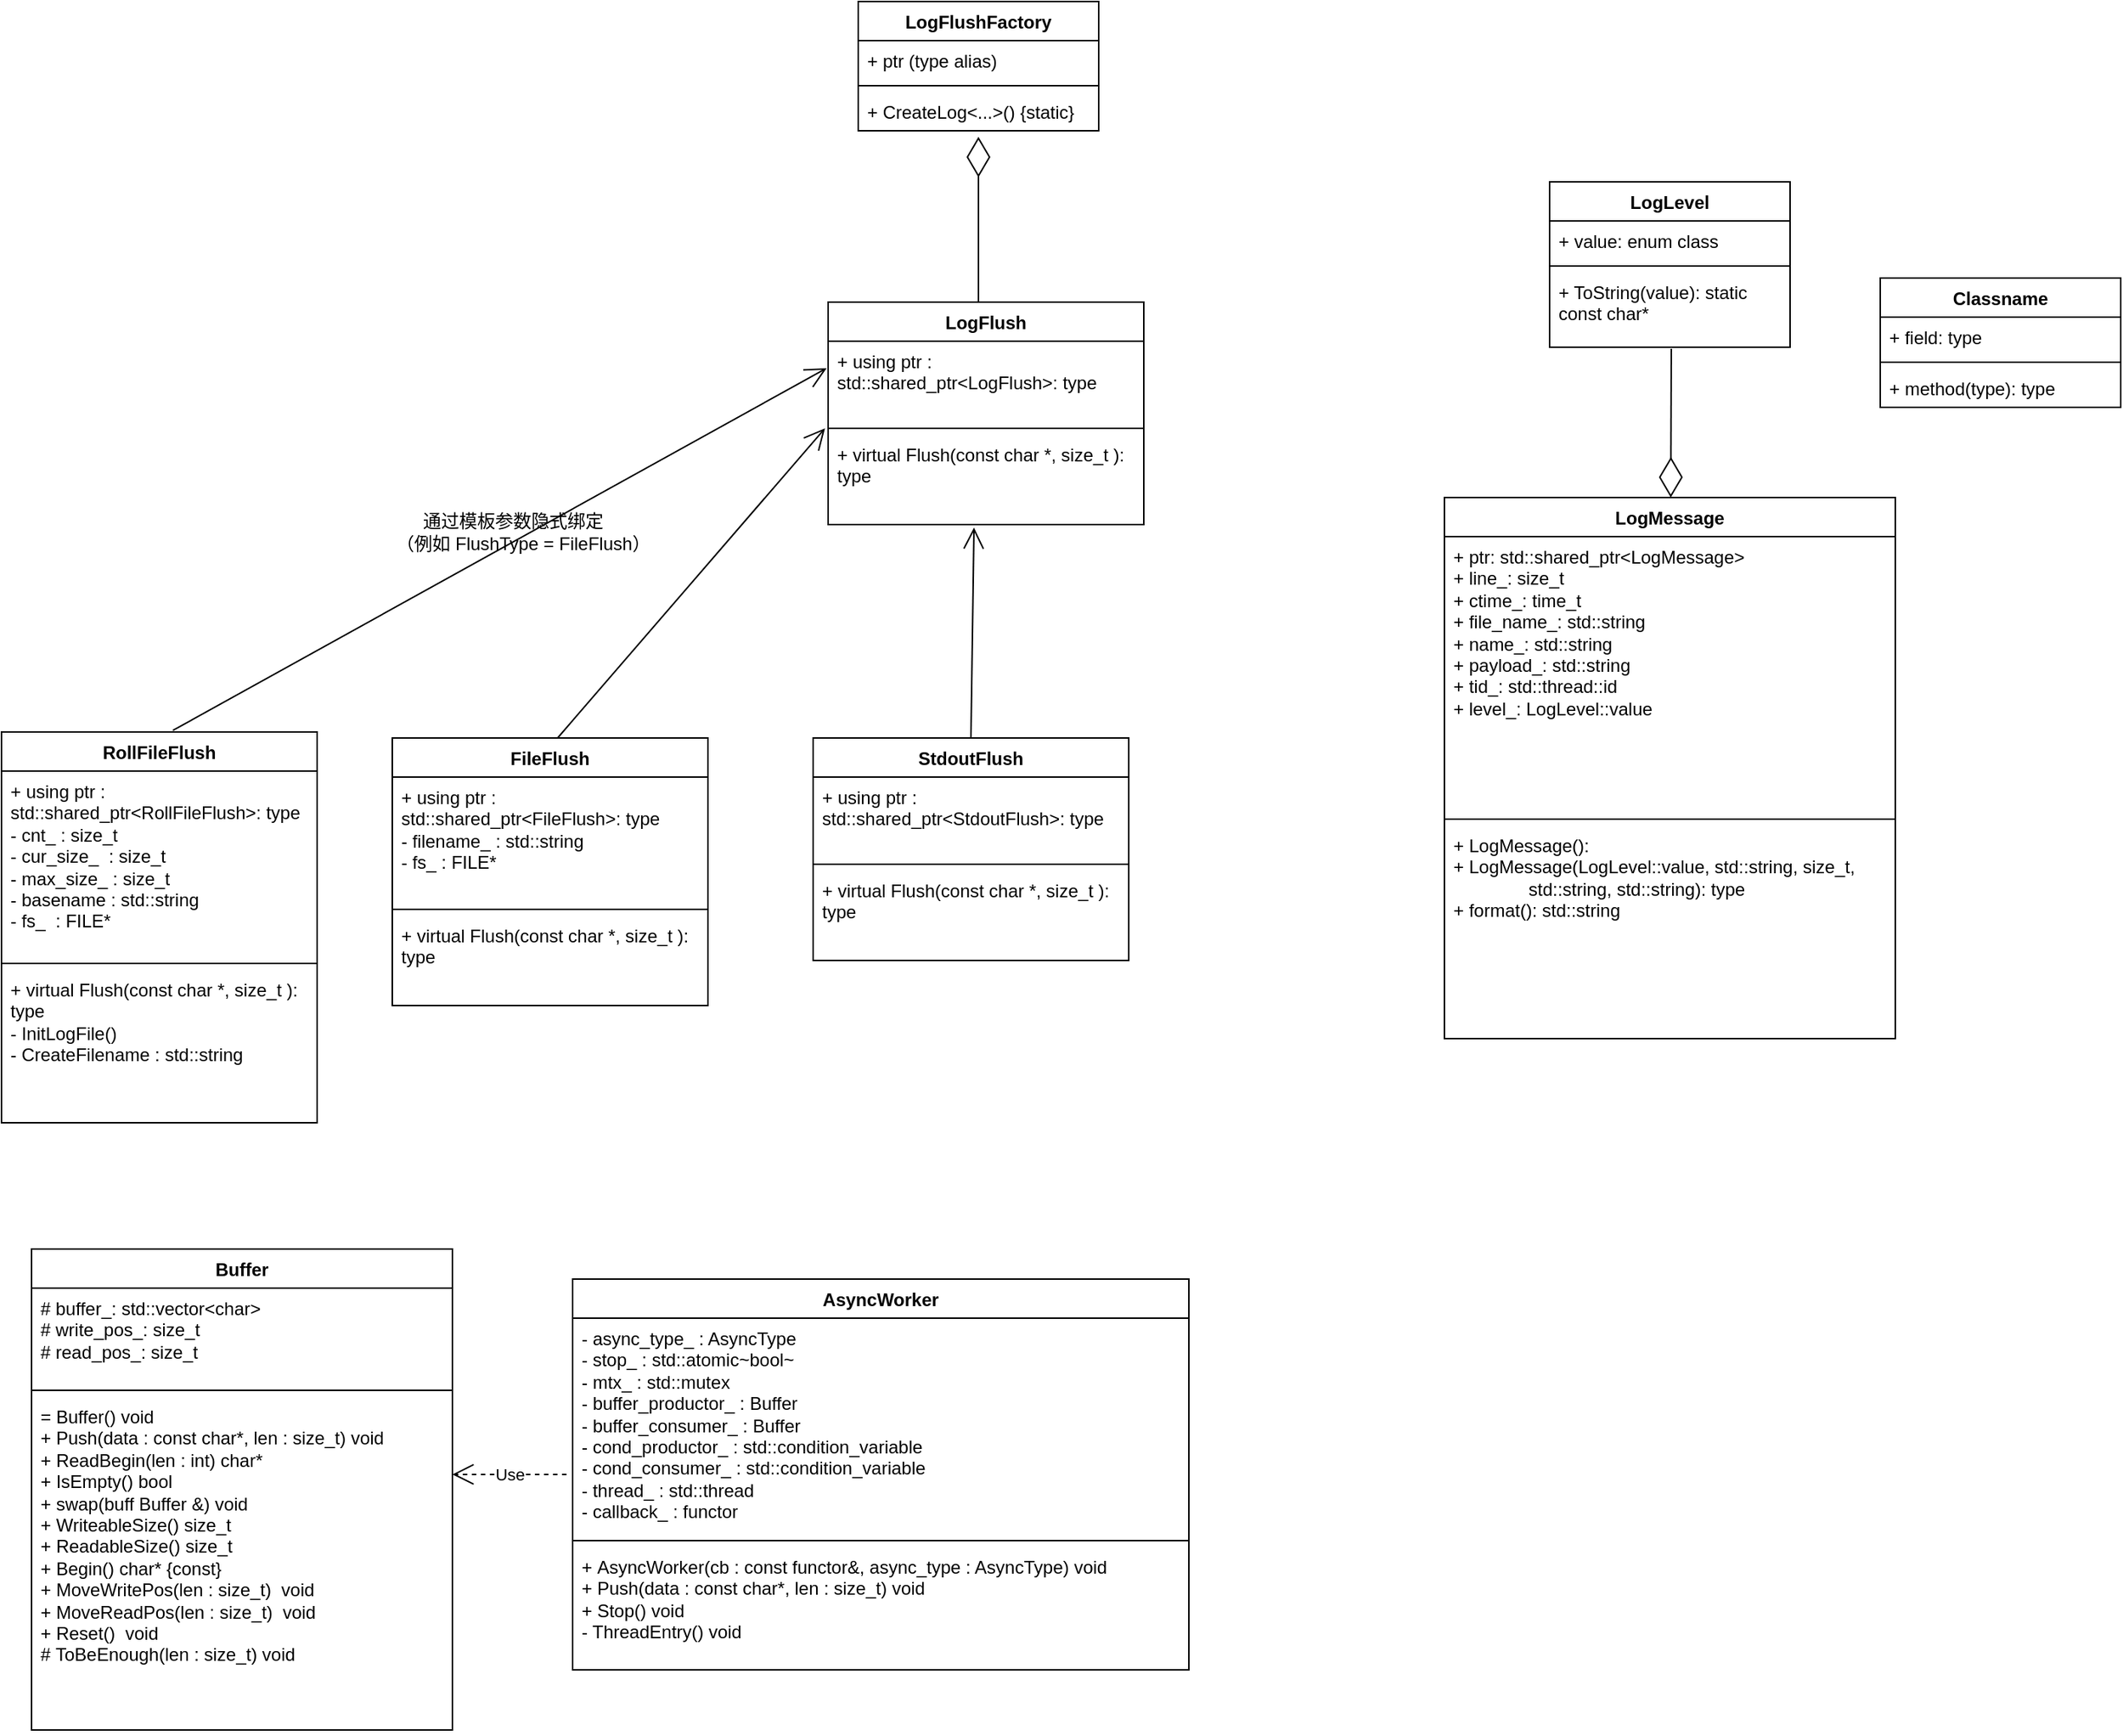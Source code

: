 <mxfile version="26.1.3">
  <diagram name="第 1 页" id="fOuAMprKsr2X9MjwaEno">
    <mxGraphModel dx="2261" dy="738" grid="1" gridSize="10" guides="1" tooltips="1" connect="1" arrows="1" fold="1" page="1" pageScale="1" pageWidth="827" pageHeight="1169" math="0" shadow="0">
      <root>
        <mxCell id="0" />
        <mxCell id="1" parent="0" />
        <mxCell id="z3Is95D2eXdALTqiWvSm-1" value="LogLevel" style="swimlane;fontStyle=1;align=center;verticalAlign=top;childLayout=stackLayout;horizontal=1;startSize=26;horizontalStack=0;resizeParent=1;resizeParentMax=0;resizeLast=0;collapsible=1;marginBottom=0;whiteSpace=wrap;html=1;" parent="1" vertex="1">
          <mxGeometry x="400" y="130" width="160" height="110" as="geometry" />
        </mxCell>
        <mxCell id="z3Is95D2eXdALTqiWvSm-2" value="+ value: enum class" style="text;strokeColor=none;fillColor=none;align=left;verticalAlign=top;spacingLeft=4;spacingRight=4;overflow=hidden;rotatable=0;points=[[0,0.5],[1,0.5]];portConstraint=eastwest;whiteSpace=wrap;html=1;" parent="z3Is95D2eXdALTqiWvSm-1" vertex="1">
          <mxGeometry y="26" width="160" height="26" as="geometry" />
        </mxCell>
        <mxCell id="z3Is95D2eXdALTqiWvSm-3" value="" style="line;strokeWidth=1;fillColor=none;align=left;verticalAlign=middle;spacingTop=-1;spacingLeft=3;spacingRight=3;rotatable=0;labelPosition=right;points=[];portConstraint=eastwest;strokeColor=inherit;" parent="z3Is95D2eXdALTqiWvSm-1" vertex="1">
          <mxGeometry y="52" width="160" height="8" as="geometry" />
        </mxCell>
        <mxCell id="z3Is95D2eXdALTqiWvSm-4" value="+ ToString(value): static const char*" style="text;strokeColor=none;fillColor=none;align=left;verticalAlign=top;spacingLeft=4;spacingRight=4;overflow=hidden;rotatable=0;points=[[0,0.5],[1,0.5]];portConstraint=eastwest;whiteSpace=wrap;html=1;" parent="z3Is95D2eXdALTqiWvSm-1" vertex="1">
          <mxGeometry y="60" width="160" height="50" as="geometry" />
        </mxCell>
        <mxCell id="z3Is95D2eXdALTqiWvSm-5" value="LogMessage" style="swimlane;fontStyle=1;align=center;verticalAlign=top;childLayout=stackLayout;horizontal=1;startSize=26;horizontalStack=0;resizeParent=1;resizeParentMax=0;resizeLast=0;collapsible=1;marginBottom=0;whiteSpace=wrap;html=1;" parent="1" vertex="1">
          <mxGeometry x="330" y="340" width="300" height="360" as="geometry" />
        </mxCell>
        <mxCell id="z3Is95D2eXdALTqiWvSm-6" value="+ ptr: std::shared_ptr&amp;lt;LogMessage&amp;gt;&lt;div&gt;+ line_: size_t&lt;/div&gt;&lt;div&gt;+ ctime_: time_t&lt;/div&gt;&lt;div&gt;+ file_name_: std::string&lt;/div&gt;&lt;div&gt;+ name_: std::string&lt;/div&gt;&lt;div&gt;&lt;div&gt;+ payload_: std::string&lt;/div&gt;&lt;div&gt;+ tid_: std::thread::id&lt;/div&gt;&lt;/div&gt;&lt;div&gt;&lt;div&gt;+ level_: LogLevel::value&lt;/div&gt;&lt;/div&gt;" style="text;strokeColor=none;fillColor=none;align=left;verticalAlign=top;spacingLeft=4;spacingRight=4;overflow=hidden;rotatable=0;points=[[0,0.5],[1,0.5]];portConstraint=eastwest;whiteSpace=wrap;html=1;" parent="z3Is95D2eXdALTqiWvSm-5" vertex="1">
          <mxGeometry y="26" width="300" height="184" as="geometry" />
        </mxCell>
        <mxCell id="z3Is95D2eXdALTqiWvSm-7" value="" style="line;strokeWidth=1;fillColor=none;align=left;verticalAlign=middle;spacingTop=-1;spacingLeft=3;spacingRight=3;rotatable=0;labelPosition=right;points=[];portConstraint=eastwest;strokeColor=inherit;" parent="z3Is95D2eXdALTqiWvSm-5" vertex="1">
          <mxGeometry y="210" width="300" height="8" as="geometry" />
        </mxCell>
        <mxCell id="z3Is95D2eXdALTqiWvSm-8" value="+ LogMessage():&amp;nbsp;&lt;div&gt;+ LogMessage(&lt;span style=&quot;background-color: transparent;&quot;&gt;LogLevel::value, std::string, size_t,&lt;br&gt;&lt;/span&gt;&lt;span style=&quot;background-color: transparent;&quot;&gt;&amp;nbsp; &amp;nbsp; &amp;nbsp; &amp;nbsp; &amp;nbsp; &amp;nbsp; &amp;nbsp; &amp;nbsp;std::string, std::string&lt;/span&gt;): type&lt;/div&gt;&lt;div&gt;+ format(): std::string&lt;/div&gt;" style="text;strokeColor=none;fillColor=none;align=left;verticalAlign=top;spacingLeft=4;spacingRight=4;overflow=hidden;rotatable=0;points=[[0,0.5],[1,0.5]];portConstraint=eastwest;whiteSpace=wrap;html=1;" parent="z3Is95D2eXdALTqiWvSm-5" vertex="1">
          <mxGeometry y="218" width="300" height="142" as="geometry" />
        </mxCell>
        <mxCell id="z3Is95D2eXdALTqiWvSm-9" value="Classname" style="swimlane;fontStyle=1;align=center;verticalAlign=top;childLayout=stackLayout;horizontal=1;startSize=26;horizontalStack=0;resizeParent=1;resizeParentMax=0;resizeLast=0;collapsible=1;marginBottom=0;whiteSpace=wrap;html=1;" parent="1" vertex="1">
          <mxGeometry x="620" y="194" width="160" height="86" as="geometry" />
        </mxCell>
        <mxCell id="z3Is95D2eXdALTqiWvSm-10" value="+ field: type" style="text;strokeColor=none;fillColor=none;align=left;verticalAlign=top;spacingLeft=4;spacingRight=4;overflow=hidden;rotatable=0;points=[[0,0.5],[1,0.5]];portConstraint=eastwest;whiteSpace=wrap;html=1;" parent="z3Is95D2eXdALTqiWvSm-9" vertex="1">
          <mxGeometry y="26" width="160" height="26" as="geometry" />
        </mxCell>
        <mxCell id="z3Is95D2eXdALTqiWvSm-11" value="" style="line;strokeWidth=1;fillColor=none;align=left;verticalAlign=middle;spacingTop=-1;spacingLeft=3;spacingRight=3;rotatable=0;labelPosition=right;points=[];portConstraint=eastwest;strokeColor=inherit;" parent="z3Is95D2eXdALTqiWvSm-9" vertex="1">
          <mxGeometry y="52" width="160" height="8" as="geometry" />
        </mxCell>
        <mxCell id="z3Is95D2eXdALTqiWvSm-12" value="+ method(type): type" style="text;strokeColor=none;fillColor=none;align=left;verticalAlign=top;spacingLeft=4;spacingRight=4;overflow=hidden;rotatable=0;points=[[0,0.5],[1,0.5]];portConstraint=eastwest;whiteSpace=wrap;html=1;" parent="z3Is95D2eXdALTqiWvSm-9" vertex="1">
          <mxGeometry y="60" width="160" height="26" as="geometry" />
        </mxCell>
        <mxCell id="IWvmdIMH10l5KPkmLy84-1" value="LogFlush" style="swimlane;fontStyle=1;align=center;verticalAlign=top;childLayout=stackLayout;horizontal=1;startSize=26;horizontalStack=0;resizeParent=1;resizeParentMax=0;resizeLast=0;collapsible=1;marginBottom=0;whiteSpace=wrap;html=1;" parent="1" vertex="1">
          <mxGeometry x="-80" y="210" width="210" height="148" as="geometry" />
        </mxCell>
        <mxCell id="IWvmdIMH10l5KPkmLy84-25" value="" style="endArrow=diamondThin;endFill=0;endSize=24;html=1;rounded=0;entryX=0.5;entryY=1.154;entryDx=0;entryDy=0;entryPerimeter=0;" parent="IWvmdIMH10l5KPkmLy84-1" target="IWvmdIMH10l5KPkmLy84-24" edge="1">
          <mxGeometry width="160" relative="1" as="geometry">
            <mxPoint x="100" as="sourcePoint" />
            <mxPoint x="260" as="targetPoint" />
          </mxGeometry>
        </mxCell>
        <mxCell id="IWvmdIMH10l5KPkmLy84-2" value="+ using ptr : std::shared_ptr&amp;lt;LogFlush&amp;gt;: type" style="text;strokeColor=none;fillColor=none;align=left;verticalAlign=top;spacingLeft=4;spacingRight=4;overflow=hidden;rotatable=0;points=[[0,0.5],[1,0.5]];portConstraint=eastwest;whiteSpace=wrap;html=1;" parent="IWvmdIMH10l5KPkmLy84-1" vertex="1">
          <mxGeometry y="26" width="210" height="54" as="geometry" />
        </mxCell>
        <mxCell id="IWvmdIMH10l5KPkmLy84-3" value="" style="line;strokeWidth=1;fillColor=none;align=left;verticalAlign=middle;spacingTop=-1;spacingLeft=3;spacingRight=3;rotatable=0;labelPosition=right;points=[];portConstraint=eastwest;strokeColor=inherit;" parent="IWvmdIMH10l5KPkmLy84-1" vertex="1">
          <mxGeometry y="80" width="210" height="8" as="geometry" />
        </mxCell>
        <mxCell id="IWvmdIMH10l5KPkmLy84-4" value="+&amp;nbsp;virtual Flush(const char *, size_t ): type" style="text;strokeColor=none;fillColor=none;align=left;verticalAlign=top;spacingLeft=4;spacingRight=4;overflow=hidden;rotatable=0;points=[[0,0.5],[1,0.5]];portConstraint=eastwest;whiteSpace=wrap;html=1;" parent="IWvmdIMH10l5KPkmLy84-1" vertex="1">
          <mxGeometry y="88" width="210" height="60" as="geometry" />
        </mxCell>
        <mxCell id="IWvmdIMH10l5KPkmLy84-5" value="" style="endArrow=diamondThin;endFill=0;endSize=24;html=1;rounded=0;exitX=0.506;exitY=1.02;exitDx=0;exitDy=0;exitPerimeter=0;" parent="1" source="z3Is95D2eXdALTqiWvSm-4" target="z3Is95D2eXdALTqiWvSm-5" edge="1">
          <mxGeometry width="160" relative="1" as="geometry">
            <mxPoint x="470" y="240" as="sourcePoint" />
            <mxPoint x="630" y="240" as="targetPoint" />
          </mxGeometry>
        </mxCell>
        <mxCell id="IWvmdIMH10l5KPkmLy84-7" value="StdoutFlush" style="swimlane;fontStyle=1;align=center;verticalAlign=top;childLayout=stackLayout;horizontal=1;startSize=26;horizontalStack=0;resizeParent=1;resizeParentMax=0;resizeLast=0;collapsible=1;marginBottom=0;whiteSpace=wrap;html=1;" parent="1" vertex="1">
          <mxGeometry x="-90" y="500" width="210" height="148" as="geometry" />
        </mxCell>
        <mxCell id="IWvmdIMH10l5KPkmLy84-8" value="+ using ptr : std::shared_ptr&amp;lt;StdoutFlush&amp;gt;: type" style="text;strokeColor=none;fillColor=none;align=left;verticalAlign=top;spacingLeft=4;spacingRight=4;overflow=hidden;rotatable=0;points=[[0,0.5],[1,0.5]];portConstraint=eastwest;whiteSpace=wrap;html=1;" parent="IWvmdIMH10l5KPkmLy84-7" vertex="1">
          <mxGeometry y="26" width="210" height="54" as="geometry" />
        </mxCell>
        <mxCell id="IWvmdIMH10l5KPkmLy84-9" value="" style="line;strokeWidth=1;fillColor=none;align=left;verticalAlign=middle;spacingTop=-1;spacingLeft=3;spacingRight=3;rotatable=0;labelPosition=right;points=[];portConstraint=eastwest;strokeColor=inherit;" parent="IWvmdIMH10l5KPkmLy84-7" vertex="1">
          <mxGeometry y="80" width="210" height="8" as="geometry" />
        </mxCell>
        <mxCell id="IWvmdIMH10l5KPkmLy84-10" value="+&amp;nbsp;virtual Flush(const char *, size_t ): type" style="text;strokeColor=none;fillColor=none;align=left;verticalAlign=top;spacingLeft=4;spacingRight=4;overflow=hidden;rotatable=0;points=[[0,0.5],[1,0.5]];portConstraint=eastwest;whiteSpace=wrap;html=1;" parent="IWvmdIMH10l5KPkmLy84-7" vertex="1">
          <mxGeometry y="88" width="210" height="60" as="geometry" />
        </mxCell>
        <mxCell id="IWvmdIMH10l5KPkmLy84-11" value="FileFlush" style="swimlane;fontStyle=1;align=center;verticalAlign=top;childLayout=stackLayout;horizontal=1;startSize=26;horizontalStack=0;resizeParent=1;resizeParentMax=0;resizeLast=0;collapsible=1;marginBottom=0;whiteSpace=wrap;html=1;" parent="1" vertex="1">
          <mxGeometry x="-370" y="500" width="210" height="178" as="geometry" />
        </mxCell>
        <mxCell id="IWvmdIMH10l5KPkmLy84-27" value="" style="endArrow=open;endFill=1;endSize=12;html=1;rounded=0;entryX=-0.01;entryY=-0.067;entryDx=0;entryDy=0;entryPerimeter=0;" parent="IWvmdIMH10l5KPkmLy84-11" target="IWvmdIMH10l5KPkmLy84-4" edge="1">
          <mxGeometry width="160" relative="1" as="geometry">
            <mxPoint x="110" as="sourcePoint" />
            <mxPoint x="270" as="targetPoint" />
          </mxGeometry>
        </mxCell>
        <mxCell id="IWvmdIMH10l5KPkmLy84-12" value="+ using ptr : std::shared_ptr&amp;lt;FileFlush&amp;gt;: type&lt;div&gt;-&amp;nbsp;filename_ :&amp;nbsp;std::string&lt;/div&gt;&lt;div&gt;- fs_ :&amp;nbsp;FILE*&lt;/div&gt;" style="text;strokeColor=none;fillColor=none;align=left;verticalAlign=top;spacingLeft=4;spacingRight=4;overflow=hidden;rotatable=0;points=[[0,0.5],[1,0.5]];portConstraint=eastwest;whiteSpace=wrap;html=1;" parent="IWvmdIMH10l5KPkmLy84-11" vertex="1">
          <mxGeometry y="26" width="210" height="84" as="geometry" />
        </mxCell>
        <mxCell id="IWvmdIMH10l5KPkmLy84-13" value="" style="line;strokeWidth=1;fillColor=none;align=left;verticalAlign=middle;spacingTop=-1;spacingLeft=3;spacingRight=3;rotatable=0;labelPosition=right;points=[];portConstraint=eastwest;strokeColor=inherit;" parent="IWvmdIMH10l5KPkmLy84-11" vertex="1">
          <mxGeometry y="110" width="210" height="8" as="geometry" />
        </mxCell>
        <mxCell id="IWvmdIMH10l5KPkmLy84-14" value="+&amp;nbsp;virtual Flush(const char *, size_t ): type" style="text;strokeColor=none;fillColor=none;align=left;verticalAlign=top;spacingLeft=4;spacingRight=4;overflow=hidden;rotatable=0;points=[[0,0.5],[1,0.5]];portConstraint=eastwest;whiteSpace=wrap;html=1;" parent="IWvmdIMH10l5KPkmLy84-11" vertex="1">
          <mxGeometry y="118" width="210" height="60" as="geometry" />
        </mxCell>
        <mxCell id="IWvmdIMH10l5KPkmLy84-16" value="RollFileFlush" style="swimlane;fontStyle=1;align=center;verticalAlign=top;childLayout=stackLayout;horizontal=1;startSize=26;horizontalStack=0;resizeParent=1;resizeParentMax=0;resizeLast=0;collapsible=1;marginBottom=0;whiteSpace=wrap;html=1;" parent="1" vertex="1">
          <mxGeometry x="-630" y="496" width="210" height="260" as="geometry" />
        </mxCell>
        <mxCell id="IWvmdIMH10l5KPkmLy84-17" value="+ using ptr : std::shared_ptr&amp;lt;RollFileFlush&amp;gt;: type&lt;div&gt;&lt;span style=&quot;background-color: transparent; color: light-dark(rgb(0, 0, 0), rgb(255, 255, 255));&quot;&gt;- cnt_ :&amp;nbsp;&lt;/span&gt;size_t&amp;nbsp;&lt;div&gt;&lt;div&gt;-&amp;nbsp;&lt;span style=&quot;background-color: transparent; color: light-dark(rgb(0, 0, 0), rgb(255, 255, 255));&quot;&gt;cur_size_&lt;/span&gt;&lt;span style=&quot;background-color: transparent; color: light-dark(rgb(0, 0, 0), rgb(255, 255, 255));&quot;&gt;&amp;nbsp; :&amp;nbsp;&lt;/span&gt;&lt;span style=&quot;background-color: transparent;&quot;&gt;size_t&lt;/span&gt;&lt;/div&gt;&lt;div&gt;-&amp;nbsp;&lt;span style=&quot;background-color: transparent; color: light-dark(rgb(0, 0, 0), rgb(255, 255, 255));&quot;&gt;max_size_ :&lt;/span&gt;&lt;span style=&quot;background-color: transparent; color: light-dark(rgb(0, 0, 0), rgb(255, 255, 255));&quot;&gt;&amp;nbsp;size_t&amp;nbsp;&lt;/span&gt;&lt;/div&gt;&lt;div&gt;-&amp;nbsp;&lt;span style=&quot;background-color: transparent; color: light-dark(rgb(0, 0, 0), rgb(255, 255, 255));&quot;&gt;basename :&amp;nbsp;&lt;/span&gt;&lt;span style=&quot;background-color: transparent; color: light-dark(rgb(0, 0, 0), rgb(255, 255, 255));&quot;&gt;std::string&lt;/span&gt;&lt;/div&gt;&lt;div&gt;-&amp;nbsp;&lt;span style=&quot;background-color: transparent; color: light-dark(rgb(0, 0, 0), rgb(255, 255, 255));&quot;&gt;fs_&lt;/span&gt;&lt;span style=&quot;background-color: transparent; color: light-dark(rgb(0, 0, 0), rgb(255, 255, 255));&quot;&gt;&amp;nbsp; :&amp;nbsp;&lt;/span&gt;&lt;span style=&quot;background-color: transparent; color: light-dark(rgb(0, 0, 0), rgb(255, 255, 255));&quot;&gt;FILE*&lt;/span&gt;&lt;/div&gt;&lt;/div&gt;&lt;/div&gt;" style="text;strokeColor=none;fillColor=none;align=left;verticalAlign=top;spacingLeft=4;spacingRight=4;overflow=hidden;rotatable=0;points=[[0,0.5],[1,0.5]];portConstraint=eastwest;whiteSpace=wrap;html=1;" parent="IWvmdIMH10l5KPkmLy84-16" vertex="1">
          <mxGeometry y="26" width="210" height="124" as="geometry" />
        </mxCell>
        <mxCell id="IWvmdIMH10l5KPkmLy84-18" value="" style="line;strokeWidth=1;fillColor=none;align=left;verticalAlign=middle;spacingTop=-1;spacingLeft=3;spacingRight=3;rotatable=0;labelPosition=right;points=[];portConstraint=eastwest;strokeColor=inherit;" parent="IWvmdIMH10l5KPkmLy84-16" vertex="1">
          <mxGeometry y="150" width="210" height="8" as="geometry" />
        </mxCell>
        <mxCell id="IWvmdIMH10l5KPkmLy84-19" value="+&amp;nbsp;virtual Flush(const char *, size_t ): type&lt;div&gt;-&amp;nbsp;InitLogFile()&lt;/div&gt;&lt;div&gt;-&amp;nbsp;CreateFilename :&amp;nbsp;std::string&lt;/div&gt;&lt;div&gt;&lt;br&gt;&lt;/div&gt;" style="text;strokeColor=none;fillColor=none;align=left;verticalAlign=top;spacingLeft=4;spacingRight=4;overflow=hidden;rotatable=0;points=[[0,0.5],[1,0.5]];portConstraint=eastwest;whiteSpace=wrap;html=1;" parent="IWvmdIMH10l5KPkmLy84-16" vertex="1">
          <mxGeometry y="158" width="210" height="102" as="geometry" />
        </mxCell>
        <mxCell id="IWvmdIMH10l5KPkmLy84-21" value="LogFlushFactory" style="swimlane;fontStyle=1;align=center;verticalAlign=top;childLayout=stackLayout;horizontal=1;startSize=26;horizontalStack=0;resizeParent=1;resizeParentMax=0;resizeLast=0;collapsible=1;marginBottom=0;whiteSpace=wrap;html=1;" parent="1" vertex="1">
          <mxGeometry x="-60" y="10" width="160" height="86" as="geometry" />
        </mxCell>
        <mxCell id="IWvmdIMH10l5KPkmLy84-22" value="+ ptr (type alias)" style="text;strokeColor=none;fillColor=none;align=left;verticalAlign=top;spacingLeft=4;spacingRight=4;overflow=hidden;rotatable=0;points=[[0,0.5],[1,0.5]];portConstraint=eastwest;whiteSpace=wrap;html=1;" parent="IWvmdIMH10l5KPkmLy84-21" vertex="1">
          <mxGeometry y="26" width="160" height="26" as="geometry" />
        </mxCell>
        <mxCell id="IWvmdIMH10l5KPkmLy84-23" value="" style="line;strokeWidth=1;fillColor=none;align=left;verticalAlign=middle;spacingTop=-1;spacingLeft=3;spacingRight=3;rotatable=0;labelPosition=right;points=[];portConstraint=eastwest;strokeColor=inherit;" parent="IWvmdIMH10l5KPkmLy84-21" vertex="1">
          <mxGeometry y="52" width="160" height="8" as="geometry" />
        </mxCell>
        <mxCell id="IWvmdIMH10l5KPkmLy84-24" value="+ CreateLog&amp;lt;...&amp;gt;() {static}" style="text;strokeColor=none;fillColor=none;align=left;verticalAlign=top;spacingLeft=4;spacingRight=4;overflow=hidden;rotatable=0;points=[[0,0.5],[1,0.5]];portConstraint=eastwest;whiteSpace=wrap;html=1;" parent="IWvmdIMH10l5KPkmLy84-21" vertex="1">
          <mxGeometry y="60" width="160" height="26" as="geometry" />
        </mxCell>
        <mxCell id="IWvmdIMH10l5KPkmLy84-26" value="" style="endArrow=open;endFill=1;endSize=12;html=1;rounded=0;entryX=0.462;entryY=1.033;entryDx=0;entryDy=0;entryPerimeter=0;exitX=0.5;exitY=0;exitDx=0;exitDy=0;" parent="1" source="IWvmdIMH10l5KPkmLy84-7" target="IWvmdIMH10l5KPkmLy84-4" edge="1">
          <mxGeometry width="160" relative="1" as="geometry">
            <mxPoint x="10" y="500" as="sourcePoint" />
            <mxPoint x="170" y="500" as="targetPoint" />
          </mxGeometry>
        </mxCell>
        <mxCell id="IWvmdIMH10l5KPkmLy84-28" value="" style="endArrow=open;endFill=1;endSize=12;html=1;rounded=0;entryX=-0.005;entryY=0.333;entryDx=0;entryDy=0;entryPerimeter=0;exitX=0.543;exitY=-0.004;exitDx=0;exitDy=0;exitPerimeter=0;" parent="1" source="IWvmdIMH10l5KPkmLy84-16" target="IWvmdIMH10l5KPkmLy84-2" edge="1">
          <mxGeometry width="160" relative="1" as="geometry">
            <mxPoint x="-510" y="490" as="sourcePoint" />
            <mxPoint x="-360" y="490" as="targetPoint" />
          </mxGeometry>
        </mxCell>
        <mxCell id="IWvmdIMH10l5KPkmLy84-29" value="&lt;div&gt;通过模板参数隐式绑定&lt;/div&gt;&lt;div&gt;&amp;nbsp; &amp;nbsp; （例如 FlushType = FileFlush）&lt;/div&gt;" style="text;html=1;align=center;verticalAlign=middle;resizable=0;points=[];autosize=1;strokeColor=none;fillColor=none;" parent="1" vertex="1">
          <mxGeometry x="-395" y="343" width="210" height="40" as="geometry" />
        </mxCell>
        <mxCell id="Rus0YeZyXGwCTxSHVyxS-1" value="AsyncWorker" style="swimlane;fontStyle=1;align=center;verticalAlign=top;childLayout=stackLayout;horizontal=1;startSize=26;horizontalStack=0;resizeParent=1;resizeParentMax=0;resizeLast=0;collapsible=1;marginBottom=0;whiteSpace=wrap;html=1;" vertex="1" parent="1">
          <mxGeometry x="-250" y="860" width="410" height="260" as="geometry" />
        </mxCell>
        <mxCell id="Rus0YeZyXGwCTxSHVyxS-2" value="&lt;div&gt;- async_type_ : AsyncType&lt;/div&gt;&lt;div&gt;- stop_ : std::atomic~bool~&lt;/div&gt;&lt;div&gt;- mtx_ : std::mutex&lt;/div&gt;&lt;div&gt;- buffer_productor_ : Buffer&lt;/div&gt;&lt;div&gt;- buffer_consumer_ : Buffer&lt;/div&gt;&lt;div&gt;- cond_productor_ : std::condition_variable&lt;/div&gt;&lt;div&gt;- cond_consumer_ : std::condition_variable&lt;/div&gt;&lt;div&gt;- thread_ : std::thread&lt;/div&gt;&lt;div&gt;- callback_ : functor&lt;/div&gt;&lt;div&gt;&lt;br&gt;&lt;/div&gt;" style="text;strokeColor=none;fillColor=none;align=left;verticalAlign=top;spacingLeft=4;spacingRight=4;overflow=hidden;rotatable=0;points=[[0,0.5],[1,0.5]];portConstraint=eastwest;whiteSpace=wrap;html=1;" vertex="1" parent="Rus0YeZyXGwCTxSHVyxS-1">
          <mxGeometry y="26" width="410" height="144" as="geometry" />
        </mxCell>
        <mxCell id="Rus0YeZyXGwCTxSHVyxS-3" value="" style="line;strokeWidth=1;fillColor=none;align=left;verticalAlign=middle;spacingTop=-1;spacingLeft=3;spacingRight=3;rotatable=0;labelPosition=right;points=[];portConstraint=eastwest;strokeColor=inherit;" vertex="1" parent="Rus0YeZyXGwCTxSHVyxS-1">
          <mxGeometry y="170" width="410" height="8" as="geometry" />
        </mxCell>
        <mxCell id="Rus0YeZyXGwCTxSHVyxS-4" value="&lt;div&gt;+&amp;nbsp;AsyncWorker(cb : const functor&amp;amp;, async_type : AsyncType) void&lt;/div&gt;&lt;div&gt;+ Push(data : const char*, len : size_t) void&lt;/div&gt;&lt;div&gt;+ Stop() void&lt;/div&gt;&lt;div&gt;- ThreadEntry() void&lt;/div&gt;" style="text;strokeColor=none;fillColor=none;align=left;verticalAlign=top;spacingLeft=4;spacingRight=4;overflow=hidden;rotatable=0;points=[[0,0.5],[1,0.5]];portConstraint=eastwest;whiteSpace=wrap;html=1;" vertex="1" parent="Rus0YeZyXGwCTxSHVyxS-1">
          <mxGeometry y="178" width="410" height="82" as="geometry" />
        </mxCell>
        <mxCell id="Rus0YeZyXGwCTxSHVyxS-5" value="Buffer" style="swimlane;fontStyle=1;align=center;verticalAlign=top;childLayout=stackLayout;horizontal=1;startSize=26;horizontalStack=0;resizeParent=1;resizeParentMax=0;resizeLast=0;collapsible=1;marginBottom=0;whiteSpace=wrap;html=1;" vertex="1" parent="1">
          <mxGeometry x="-610" y="840" width="280" height="320" as="geometry" />
        </mxCell>
        <mxCell id="Rus0YeZyXGwCTxSHVyxS-6" value="&lt;div&gt;# buffer_: std::vector&amp;lt;char&amp;gt;&lt;/div&gt;&lt;div&gt;# write_pos_: size_t&lt;/div&gt;&lt;div&gt;# read_pos_: size_t&lt;/div&gt;&lt;div&gt;&lt;br&gt;&lt;/div&gt;&lt;div&gt;&lt;br&gt;&lt;/div&gt;" style="text;strokeColor=none;fillColor=none;align=left;verticalAlign=top;spacingLeft=4;spacingRight=4;overflow=hidden;rotatable=0;points=[[0,0.5],[1,0.5]];portConstraint=eastwest;whiteSpace=wrap;html=1;" vertex="1" parent="Rus0YeZyXGwCTxSHVyxS-5">
          <mxGeometry y="26" width="280" height="64" as="geometry" />
        </mxCell>
        <mxCell id="Rus0YeZyXGwCTxSHVyxS-7" value="" style="line;strokeWidth=1;fillColor=none;align=left;verticalAlign=middle;spacingTop=-1;spacingLeft=3;spacingRight=3;rotatable=0;labelPosition=right;points=[];portConstraint=eastwest;strokeColor=inherit;" vertex="1" parent="Rus0YeZyXGwCTxSHVyxS-5">
          <mxGeometry y="90" width="280" height="8" as="geometry" />
        </mxCell>
        <mxCell id="Rus0YeZyXGwCTxSHVyxS-8" value="&lt;div&gt;=&amp;nbsp;Buffer() void&lt;/div&gt;&lt;div&gt;+ Push(data : const char*, len : size_t) void&lt;/div&gt;&lt;div&gt;+&amp;nbsp;ReadBegin(len : int) char*&lt;/div&gt;&lt;div&gt;+&amp;nbsp;IsEmpty() bool&lt;/div&gt;&lt;div&gt;+ swap(buff Buffer &amp;amp;) void&lt;/div&gt;&lt;div&gt;+&amp;nbsp;WriteableSize() size_t&lt;/div&gt;&lt;div&gt;+&amp;nbsp;ReadableSize() size_t&lt;/div&gt;&lt;div&gt;+&amp;nbsp;Begin() char* {const}&lt;/div&gt;&lt;div&gt;+&amp;nbsp;MoveWritePos(len : size_t)&amp;nbsp; void&lt;/div&gt;&lt;div&gt;+&amp;nbsp;MoveReadPos(len : size_t)&amp;nbsp; void&lt;/div&gt;&lt;div&gt;+&amp;nbsp;Reset()&amp;nbsp; void&lt;/div&gt;&lt;div&gt;#&amp;nbsp;ToBeEnough(len : size_t) void&lt;/div&gt;" style="text;strokeColor=none;fillColor=none;align=left;verticalAlign=top;spacingLeft=4;spacingRight=4;overflow=hidden;rotatable=0;points=[[0,0.5],[1,0.5]];portConstraint=eastwest;whiteSpace=wrap;html=1;" vertex="1" parent="Rus0YeZyXGwCTxSHVyxS-5">
          <mxGeometry y="98" width="280" height="222" as="geometry" />
        </mxCell>
        <mxCell id="Rus0YeZyXGwCTxSHVyxS-9" value="Use" style="endArrow=open;endSize=12;dashed=1;html=1;rounded=0;entryX=1;entryY=0.234;entryDx=0;entryDy=0;entryPerimeter=0;exitX=-0.01;exitY=0.722;exitDx=0;exitDy=0;exitPerimeter=0;" edge="1" parent="1" source="Rus0YeZyXGwCTxSHVyxS-2" target="Rus0YeZyXGwCTxSHVyxS-8">
          <mxGeometry width="160" relative="1" as="geometry">
            <mxPoint x="-330" y="1010" as="sourcePoint" />
            <mxPoint x="-250" y="1010" as="targetPoint" />
          </mxGeometry>
        </mxCell>
      </root>
    </mxGraphModel>
  </diagram>
</mxfile>
